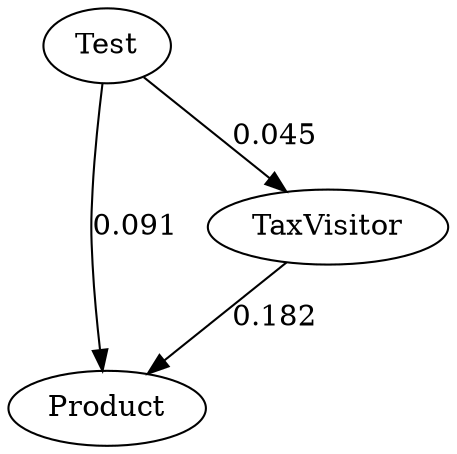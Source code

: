 digraph G {
Test -> Product [ label = "0.091 "] Test -> TaxVisitor [ label = "0.045 "] TaxVisitor -> Product [ label = "0.182 "] 
}
